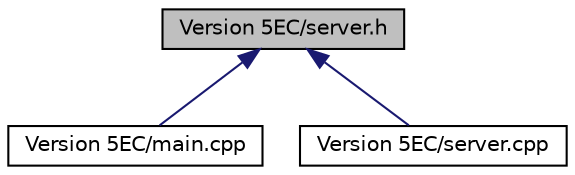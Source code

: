 digraph "Version 5EC/server.h"
{
 // LATEX_PDF_SIZE
  edge [fontname="Helvetica",fontsize="10",labelfontname="Helvetica",labelfontsize="10"];
  node [fontname="Helvetica",fontsize="10",shape=record];
  Node1 [label="Version 5EC/server.h",height=0.2,width=0.4,color="black", fillcolor="grey75", style="filled", fontcolor="black",tooltip=" "];
  Node1 -> Node2 [dir="back",color="midnightblue",fontsize="10",style="solid",fontname="Helvetica"];
  Node2 [label="Version 5EC/main.cpp",height=0.2,width=0.4,color="black", fillcolor="white", style="filled",URL="$_version_015_e_c_2main_8cpp.html",tooltip=" "];
  Node1 -> Node3 [dir="back",color="midnightblue",fontsize="10",style="solid",fontname="Helvetica"];
  Node3 [label="Version 5EC/server.cpp",height=0.2,width=0.4,color="black", fillcolor="white", style="filled",URL="$_version_015_e_c_2server_8cpp.html",tooltip=" "];
}
